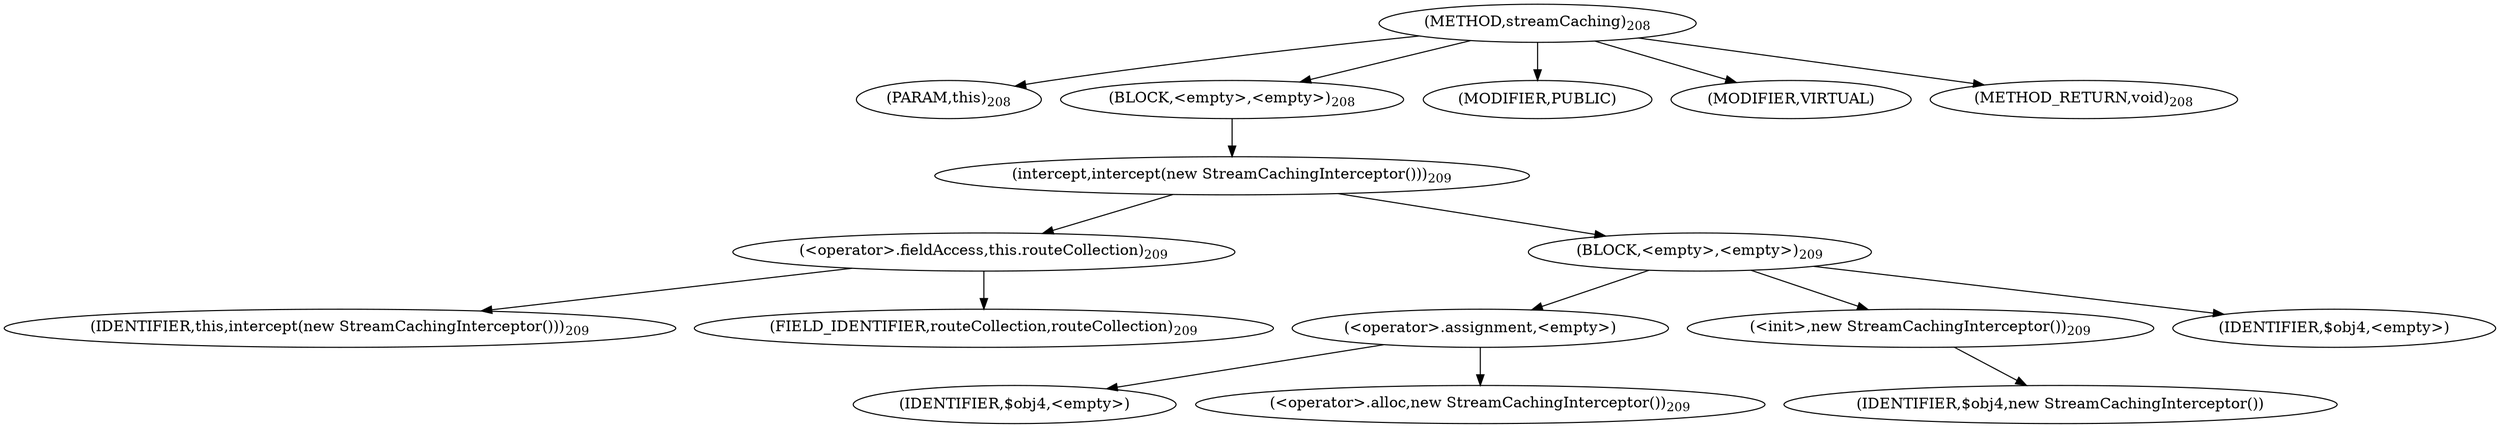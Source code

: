 digraph "streamCaching" {  
"378" [label = <(METHOD,streamCaching)<SUB>208</SUB>> ]
"379" [label = <(PARAM,this)<SUB>208</SUB>> ]
"380" [label = <(BLOCK,&lt;empty&gt;,&lt;empty&gt;)<SUB>208</SUB>> ]
"381" [label = <(intercept,intercept(new StreamCachingInterceptor()))<SUB>209</SUB>> ]
"382" [label = <(&lt;operator&gt;.fieldAccess,this.routeCollection)<SUB>209</SUB>> ]
"383" [label = <(IDENTIFIER,this,intercept(new StreamCachingInterceptor()))<SUB>209</SUB>> ]
"384" [label = <(FIELD_IDENTIFIER,routeCollection,routeCollection)<SUB>209</SUB>> ]
"385" [label = <(BLOCK,&lt;empty&gt;,&lt;empty&gt;)<SUB>209</SUB>> ]
"386" [label = <(&lt;operator&gt;.assignment,&lt;empty&gt;)> ]
"387" [label = <(IDENTIFIER,$obj4,&lt;empty&gt;)> ]
"388" [label = <(&lt;operator&gt;.alloc,new StreamCachingInterceptor())<SUB>209</SUB>> ]
"389" [label = <(&lt;init&gt;,new StreamCachingInterceptor())<SUB>209</SUB>> ]
"390" [label = <(IDENTIFIER,$obj4,new StreamCachingInterceptor())> ]
"391" [label = <(IDENTIFIER,$obj4,&lt;empty&gt;)> ]
"392" [label = <(MODIFIER,PUBLIC)> ]
"393" [label = <(MODIFIER,VIRTUAL)> ]
"394" [label = <(METHOD_RETURN,void)<SUB>208</SUB>> ]
  "378" -> "379" 
  "378" -> "380" 
  "378" -> "392" 
  "378" -> "393" 
  "378" -> "394" 
  "380" -> "381" 
  "381" -> "382" 
  "381" -> "385" 
  "382" -> "383" 
  "382" -> "384" 
  "385" -> "386" 
  "385" -> "389" 
  "385" -> "391" 
  "386" -> "387" 
  "386" -> "388" 
  "389" -> "390" 
}

